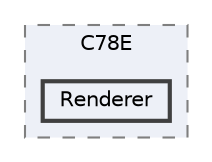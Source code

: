 digraph "C:/dev/c-cpp/C78Engine/C78Engine/src/C78E/Renderer"
{
 // LATEX_PDF_SIZE
  bgcolor="transparent";
  edge [fontname=Helvetica,fontsize=10,labelfontname=Helvetica,labelfontsize=10];
  node [fontname=Helvetica,fontsize=10,shape=box,height=0.2,width=0.4];
  compound=true
  subgraph clusterdir_8ebace0e1f45e7ba10ddb999631a377f {
    graph [ bgcolor="#edf0f7", pencolor="grey50", label="C78E", fontname=Helvetica,fontsize=10 style="filled,dashed", URL="dir_8ebace0e1f45e7ba10ddb999631a377f.html",tooltip=""]
  dir_e3b9af3c562ec46a41eff684230f0030 [label="Renderer", fillcolor="#edf0f7", color="grey25", style="filled,bold", URL="dir_e3b9af3c562ec46a41eff684230f0030.html",tooltip=""];
  }
}
